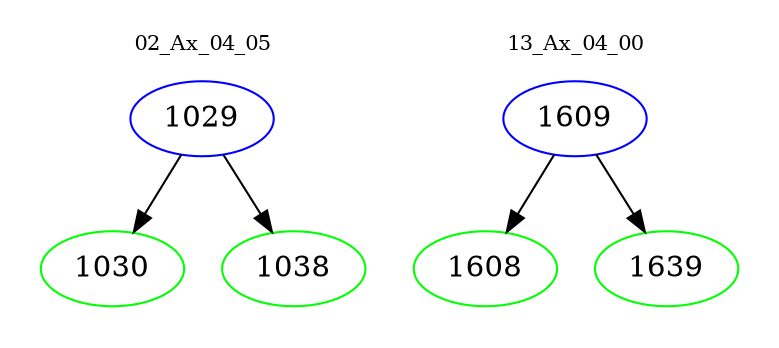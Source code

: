 digraph{
subgraph cluster_0 {
color = white
label = "02_Ax_04_05";
fontsize=10;
T0_1029 [label="1029", color="blue"]
T0_1029 -> T0_1030 [color="black"]
T0_1030 [label="1030", color="green"]
T0_1029 -> T0_1038 [color="black"]
T0_1038 [label="1038", color="green"]
}
subgraph cluster_1 {
color = white
label = "13_Ax_04_00";
fontsize=10;
T1_1609 [label="1609", color="blue"]
T1_1609 -> T1_1608 [color="black"]
T1_1608 [label="1608", color="green"]
T1_1609 -> T1_1639 [color="black"]
T1_1639 [label="1639", color="green"]
}
}
